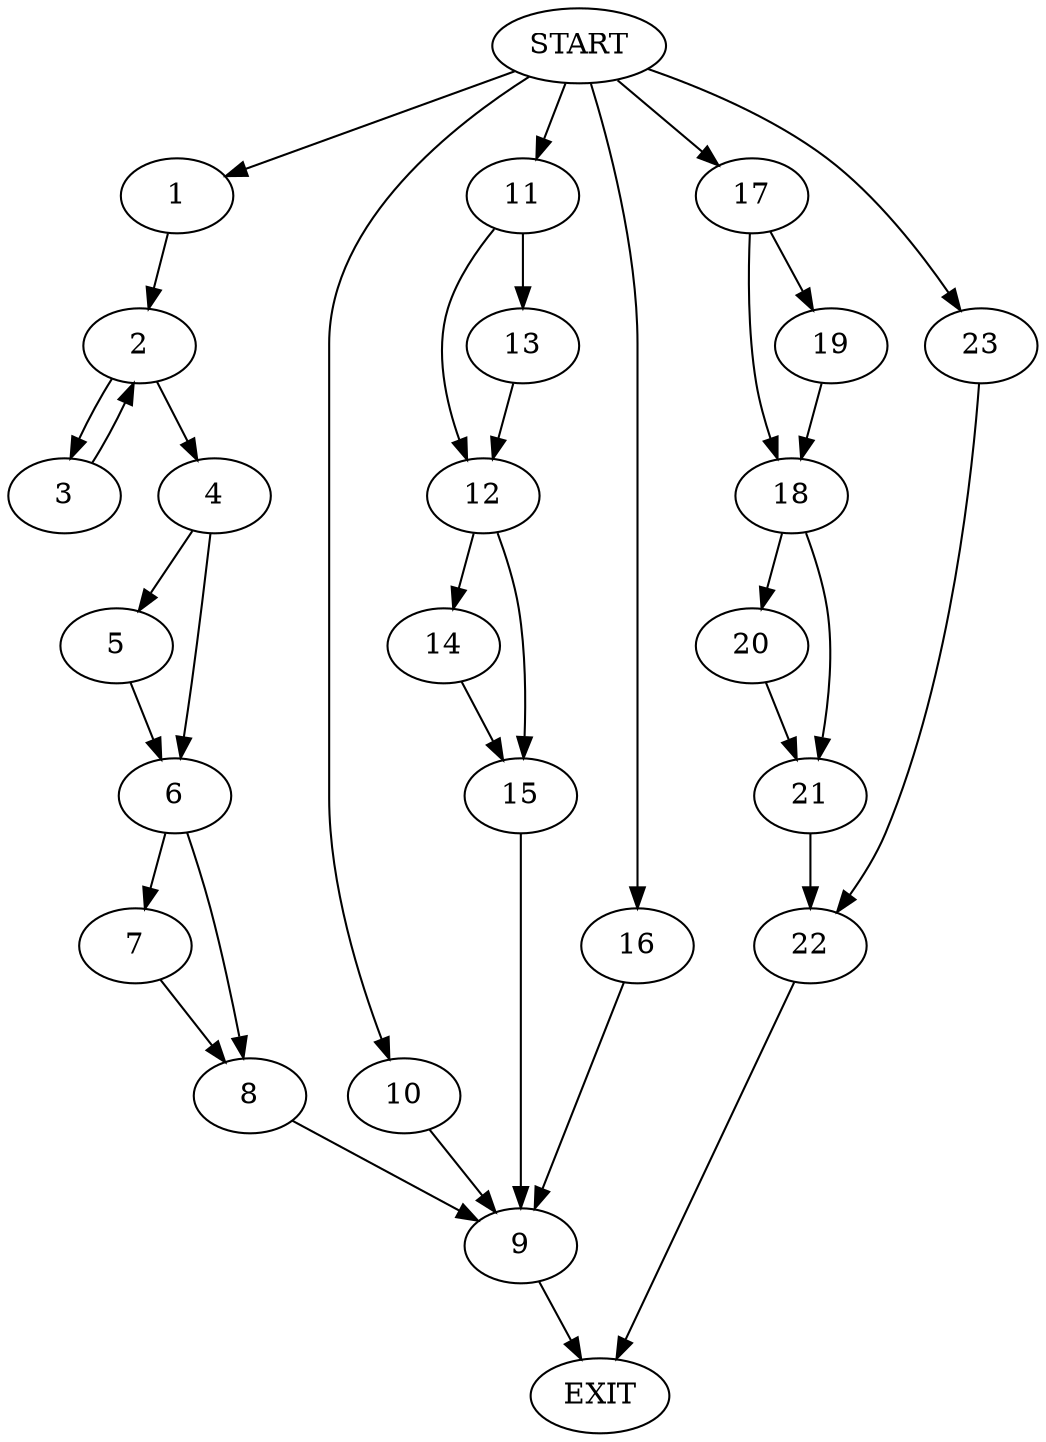 digraph {
0 [label="START"]
24 [label="EXIT"]
0 -> 1
1 -> 2
2 -> 3
2 -> 4
3 -> 2
4 -> 5
4 -> 6
5 -> 6
6 -> 7
6 -> 8
7 -> 8
8 -> 9
9 -> 24
0 -> 10
10 -> 9
0 -> 11
11 -> 12
11 -> 13
13 -> 12
12 -> 14
12 -> 15
14 -> 15
15 -> 9
0 -> 16
16 -> 9
0 -> 17
17 -> 18
17 -> 19
19 -> 18
18 -> 20
18 -> 21
20 -> 21
21 -> 22
22 -> 24
0 -> 23
23 -> 22
}
